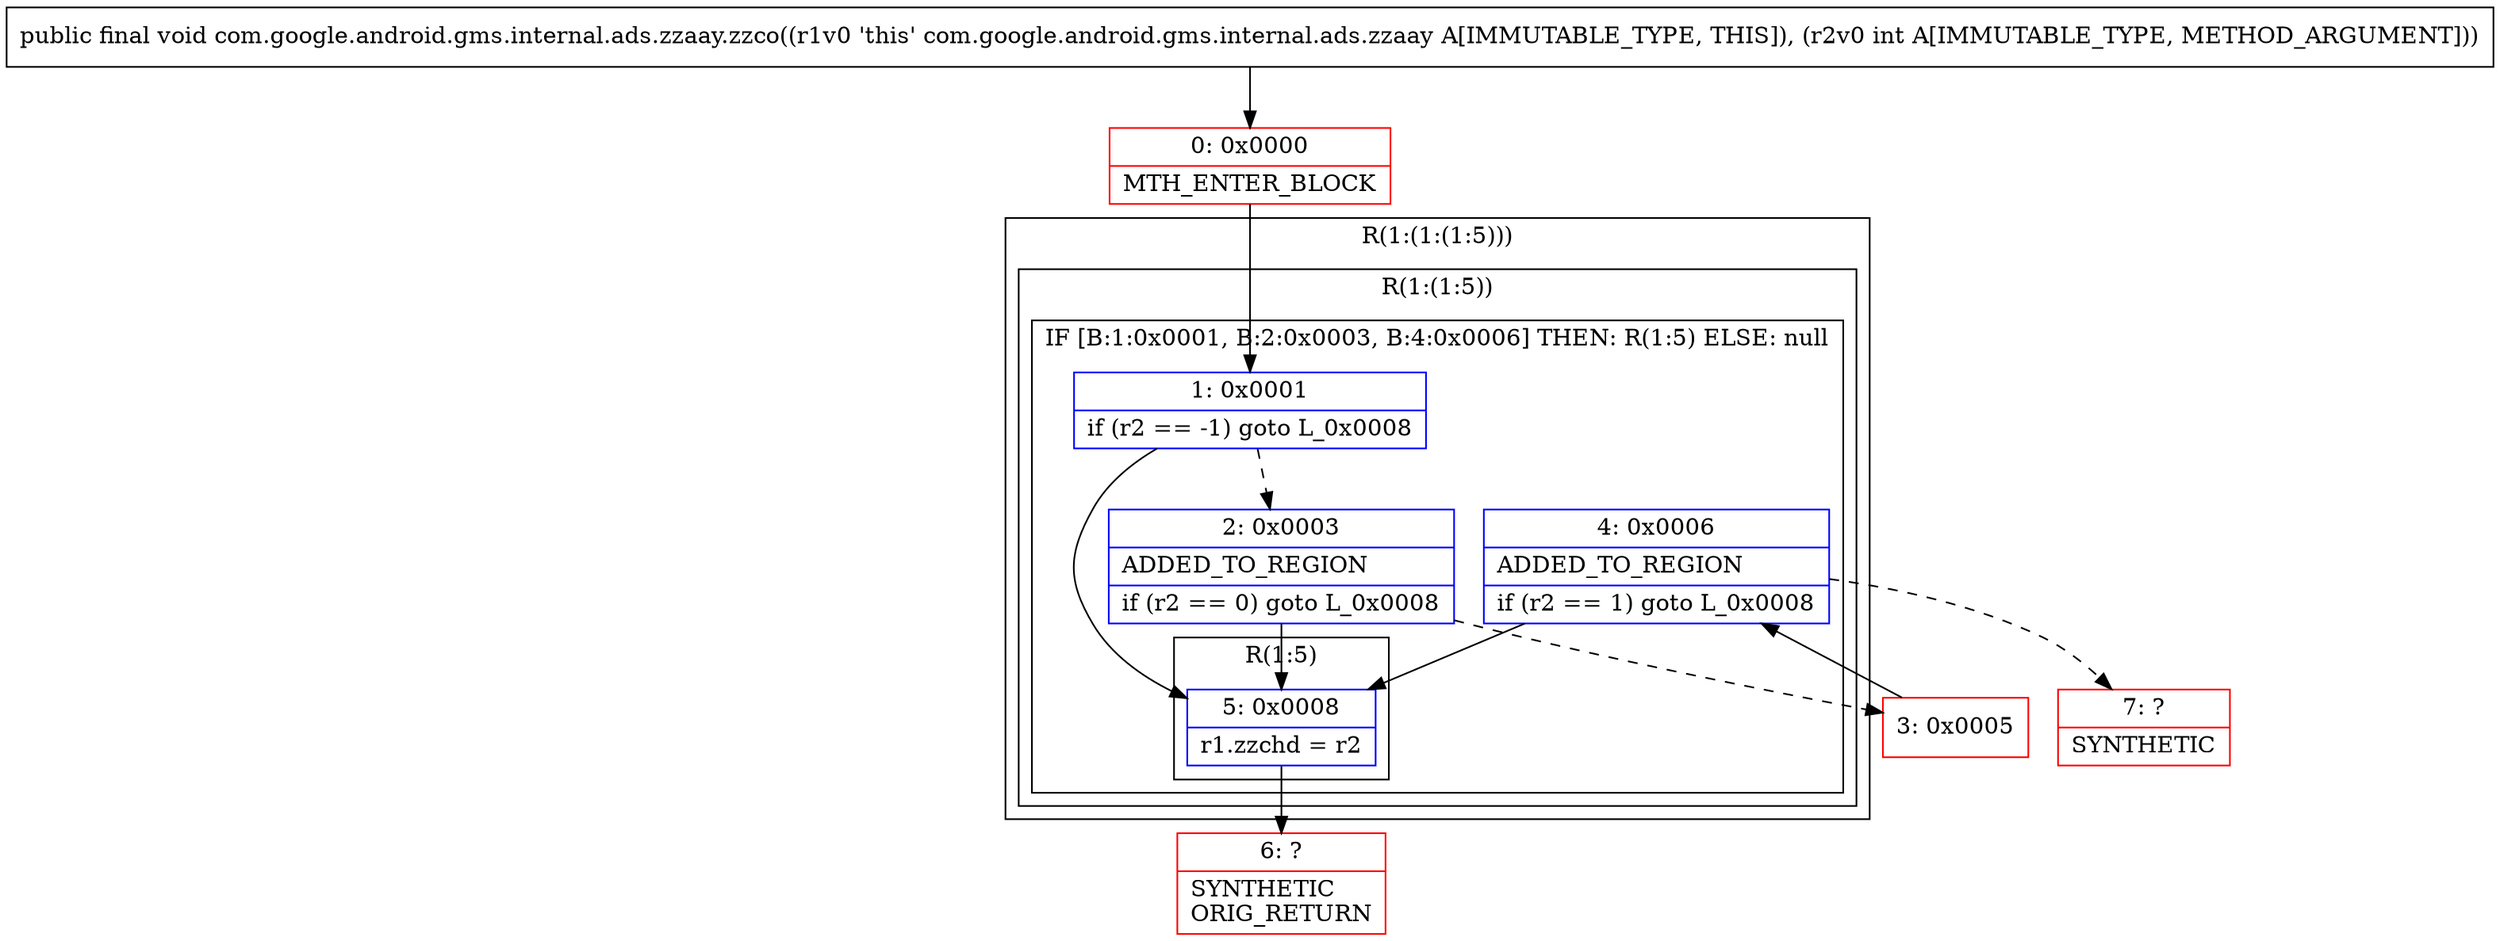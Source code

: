 digraph "CFG forcom.google.android.gms.internal.ads.zzaay.zzco(I)V" {
subgraph cluster_Region_823308657 {
label = "R(1:(1:(1:5)))";
node [shape=record,color=blue];
subgraph cluster_Region_1614388948 {
label = "R(1:(1:5))";
node [shape=record,color=blue];
subgraph cluster_IfRegion_1745973866 {
label = "IF [B:1:0x0001, B:2:0x0003, B:4:0x0006] THEN: R(1:5) ELSE: null";
node [shape=record,color=blue];
Node_1 [shape=record,label="{1\:\ 0x0001|if (r2 == \-1) goto L_0x0008\l}"];
Node_2 [shape=record,label="{2\:\ 0x0003|ADDED_TO_REGION\l|if (r2 == 0) goto L_0x0008\l}"];
Node_4 [shape=record,label="{4\:\ 0x0006|ADDED_TO_REGION\l|if (r2 == 1) goto L_0x0008\l}"];
subgraph cluster_Region_1804174018 {
label = "R(1:5)";
node [shape=record,color=blue];
Node_5 [shape=record,label="{5\:\ 0x0008|r1.zzchd = r2\l}"];
}
}
}
}
Node_0 [shape=record,color=red,label="{0\:\ 0x0000|MTH_ENTER_BLOCK\l}"];
Node_3 [shape=record,color=red,label="{3\:\ 0x0005}"];
Node_6 [shape=record,color=red,label="{6\:\ ?|SYNTHETIC\lORIG_RETURN\l}"];
Node_7 [shape=record,color=red,label="{7\:\ ?|SYNTHETIC\l}"];
MethodNode[shape=record,label="{public final void com.google.android.gms.internal.ads.zzaay.zzco((r1v0 'this' com.google.android.gms.internal.ads.zzaay A[IMMUTABLE_TYPE, THIS]), (r2v0 int A[IMMUTABLE_TYPE, METHOD_ARGUMENT])) }"];
MethodNode -> Node_0;
Node_1 -> Node_2[style=dashed];
Node_1 -> Node_5;
Node_2 -> Node_3[style=dashed];
Node_2 -> Node_5;
Node_4 -> Node_5;
Node_4 -> Node_7[style=dashed];
Node_5 -> Node_6;
Node_0 -> Node_1;
Node_3 -> Node_4;
}

